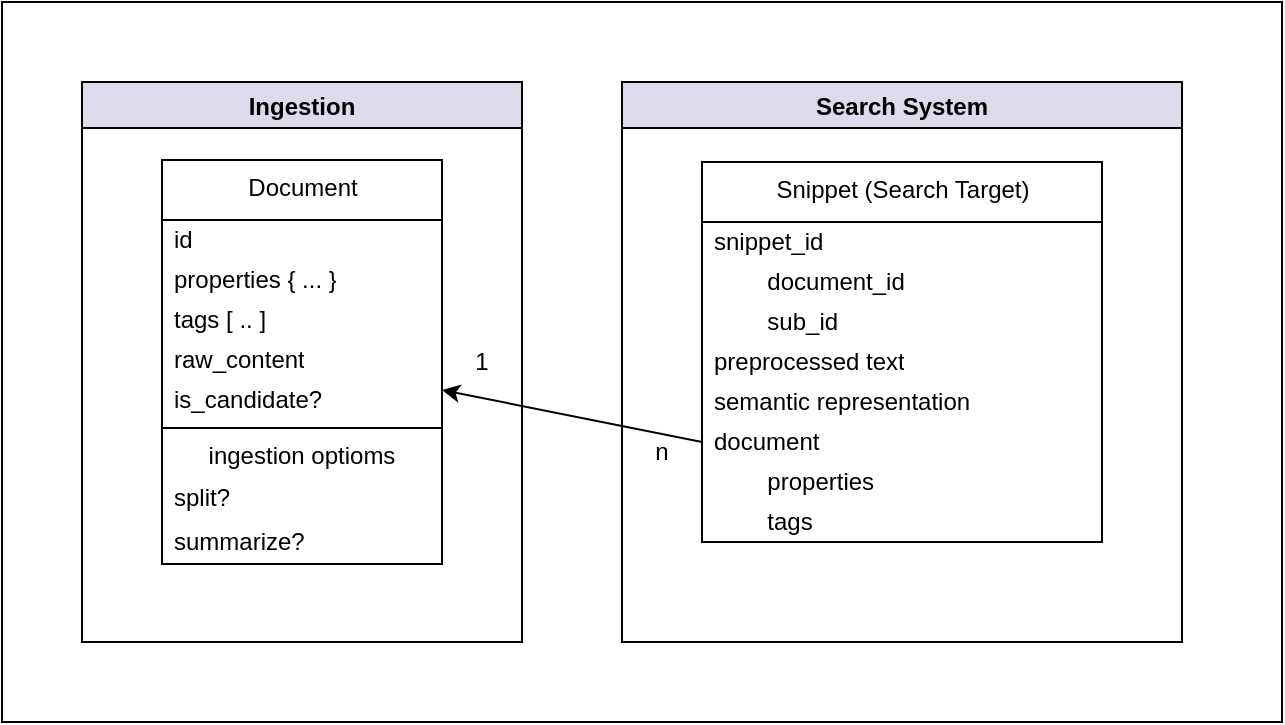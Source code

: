 <mxfile version="20.0.4" type="device"><diagram id="rfmDTC254pSMO_A6IZfT" name="Page-1"><mxGraphModel dx="1422" dy="914" grid="1" gridSize="10" guides="1" tooltips="1" connect="1" arrows="1" fold="1" page="1" pageScale="1" pageWidth="827" pageHeight="1169" math="0" shadow="0"><root><mxCell id="0"/><mxCell id="1" parent="0"/><mxCell id="_jKj5al27ZXK6qsCeynL-25" value="" style="rounded=0;whiteSpace=wrap;html=1;" vertex="1" parent="1"><mxGeometry width="640" height="360" as="geometry"/></mxCell><mxCell id="_jKj5al27ZXK6qsCeynL-2" value="Search System" style="swimlane;fontColor=#000000;fillColor=#DDDBEA;" vertex="1" parent="1"><mxGeometry x="310" y="40" width="280" height="280" as="geometry"><mxRectangle x="360" y="450" width="150" height="30" as="alternateBounds"/></mxGeometry></mxCell><mxCell id="_jKj5al27ZXK6qsCeynL-3" value="Snippet (Search Target)" style="swimlane;fontStyle=0;align=center;verticalAlign=top;childLayout=stackLayout;horizontal=1;startSize=30;horizontalStack=0;resizeParent=1;resizeParentMax=0;resizeLast=0;collapsible=0;marginBottom=0;html=1;" vertex="1" parent="_jKj5al27ZXK6qsCeynL-2"><mxGeometry x="40" y="40" width="200" height="190" as="geometry"/></mxCell><mxCell id="_jKj5al27ZXK6qsCeynL-4" value="snippet_id" style="text;html=1;strokeColor=none;fillColor=none;align=left;verticalAlign=middle;spacingLeft=4;spacingRight=4;overflow=hidden;rotatable=0;points=[[0,0.5],[1,0.5]];portConstraint=eastwest;" vertex="1" parent="_jKj5al27ZXK6qsCeynL-3"><mxGeometry y="30" width="200" height="20" as="geometry"/></mxCell><mxCell id="_jKj5al27ZXK6qsCeynL-5" value="&lt;span style=&quot;white-space: pre;&quot;&gt;&#9;&lt;/span&gt;document_id" style="text;html=1;strokeColor=none;fillColor=none;align=left;verticalAlign=middle;spacingLeft=4;spacingRight=4;overflow=hidden;rotatable=0;points=[[0,0.5],[1,0.5]];portConstraint=eastwest;" vertex="1" parent="_jKj5al27ZXK6qsCeynL-3"><mxGeometry y="50" width="200" height="20" as="geometry"/></mxCell><mxCell id="_jKj5al27ZXK6qsCeynL-6" value="&lt;span style=&quot;white-space: pre;&quot;&gt;&#9;&lt;/span&gt;sub_id" style="text;html=1;strokeColor=none;fillColor=none;align=left;verticalAlign=middle;spacingLeft=4;spacingRight=4;overflow=hidden;rotatable=0;points=[[0,0.5],[1,0.5]];portConstraint=eastwest;" vertex="1" parent="_jKj5al27ZXK6qsCeynL-3"><mxGeometry y="70" width="200" height="20" as="geometry"/></mxCell><mxCell id="_jKj5al27ZXK6qsCeynL-7" value="preprocessed text" style="text;html=1;strokeColor=none;fillColor=none;align=left;verticalAlign=middle;spacingLeft=4;spacingRight=4;overflow=hidden;rotatable=0;points=[[0,0.5],[1,0.5]];portConstraint=eastwest;" vertex="1" parent="_jKj5al27ZXK6qsCeynL-3"><mxGeometry y="90" width="200" height="20" as="geometry"/></mxCell><mxCell id="_jKj5al27ZXK6qsCeynL-31" value="semantic representation" style="text;html=1;strokeColor=none;fillColor=none;align=left;verticalAlign=middle;spacingLeft=4;spacingRight=4;overflow=hidden;rotatable=0;points=[[0,0.5],[1,0.5]];portConstraint=eastwest;" vertex="1" parent="_jKj5al27ZXK6qsCeynL-3"><mxGeometry y="110" width="200" height="20" as="geometry"/></mxCell><mxCell id="_jKj5al27ZXK6qsCeynL-8" value="&lt;font color=&quot;#000000&quot;&gt;document&lt;br&gt;&lt;/font&gt;" style="text;html=1;strokeColor=none;fillColor=none;align=left;verticalAlign=middle;spacingLeft=4;spacingRight=4;overflow=hidden;rotatable=0;points=[[0,0.5],[1,0.5]];portConstraint=eastwest;fontColor=#808080;" vertex="1" parent="_jKj5al27ZXK6qsCeynL-3"><mxGeometry y="130" width="200" height="20" as="geometry"/></mxCell><mxCell id="_jKj5al27ZXK6qsCeynL-9" value="&lt;span style=&quot;white-space: pre;&quot;&gt;&#9;&lt;/span&gt;properties" style="text;html=1;strokeColor=none;fillColor=none;align=left;verticalAlign=middle;spacingLeft=4;spacingRight=4;overflow=hidden;rotatable=0;points=[[0,0.5],[1,0.5]];portConstraint=eastwest;" vertex="1" parent="_jKj5al27ZXK6qsCeynL-3"><mxGeometry y="150" width="200" height="20" as="geometry"/></mxCell><mxCell id="_jKj5al27ZXK6qsCeynL-10" value="&lt;span style=&quot;white-space: pre;&quot;&gt;&#9;&lt;/span&gt;tags" style="text;html=1;strokeColor=none;fillColor=none;align=left;verticalAlign=middle;spacingLeft=4;spacingRight=4;overflow=hidden;rotatable=0;points=[[0,0.5],[1,0.5]];portConstraint=eastwest;" vertex="1" parent="_jKj5al27ZXK6qsCeynL-3"><mxGeometry y="170" width="200" height="20" as="geometry"/></mxCell><mxCell id="_jKj5al27ZXK6qsCeynL-11" value="n" style="text;html=1;strokeColor=none;fillColor=none;align=center;verticalAlign=middle;whiteSpace=wrap;rounded=0;fontColor=#000000;" vertex="1" parent="_jKj5al27ZXK6qsCeynL-2"><mxGeometry x="10" y="180" width="20" height="10" as="geometry"/></mxCell><mxCell id="_jKj5al27ZXK6qsCeynL-12" value="Ingestion" style="swimlane;fontColor=#000000;startSize=23;fillColor=#DDDBEA;" vertex="1" parent="1"><mxGeometry x="40" y="40" width="220" height="280" as="geometry"/></mxCell><mxCell id="_jKj5al27ZXK6qsCeynL-13" value="Document" style="swimlane;fontStyle=0;align=center;verticalAlign=top;childLayout=stackLayout;horizontal=1;startSize=30;horizontalStack=0;resizeParent=1;resizeParentMax=0;resizeLast=0;collapsible=0;marginBottom=0;html=1;" vertex="1" parent="_jKj5al27ZXK6qsCeynL-12"><mxGeometry x="40" y="39" width="140" height="202" as="geometry"/></mxCell><mxCell id="_jKj5al27ZXK6qsCeynL-14" value="id" style="text;html=1;strokeColor=none;fillColor=none;align=left;verticalAlign=middle;spacingLeft=4;spacingRight=4;overflow=hidden;rotatable=0;points=[[0,0.5],[1,0.5]];portConstraint=eastwest;" vertex="1" parent="_jKj5al27ZXK6qsCeynL-13"><mxGeometry y="30" width="140" height="20" as="geometry"/></mxCell><mxCell id="_jKj5al27ZXK6qsCeynL-15" value="properties { ... }" style="text;html=1;strokeColor=none;fillColor=none;align=left;verticalAlign=middle;spacingLeft=4;spacingRight=4;overflow=hidden;rotatable=0;points=[[0,0.5],[1,0.5]];portConstraint=eastwest;" vertex="1" parent="_jKj5al27ZXK6qsCeynL-13"><mxGeometry y="50" width="140" height="20" as="geometry"/></mxCell><mxCell id="_jKj5al27ZXK6qsCeynL-16" value="&lt;font color=&quot;#000000&quot;&gt;tags&lt;/font&gt; &lt;font color=&quot;#000000&quot;&gt;[ .. ]&lt;/font&gt;" style="text;html=1;strokeColor=none;fillColor=none;align=left;verticalAlign=middle;spacingLeft=4;spacingRight=4;overflow=hidden;rotatable=0;points=[[0,0.5],[1,0.5]];portConstraint=eastwest;fontColor=#808080;" vertex="1" parent="_jKj5al27ZXK6qsCeynL-13"><mxGeometry y="70" width="140" height="20" as="geometry"/></mxCell><mxCell id="_jKj5al27ZXK6qsCeynL-17" value="raw_content" style="text;html=1;strokeColor=none;fillColor=none;align=left;verticalAlign=middle;spacingLeft=4;spacingRight=4;overflow=hidden;rotatable=0;points=[[0,0.5],[1,0.5]];portConstraint=eastwest;" vertex="1" parent="_jKj5al27ZXK6qsCeynL-13"><mxGeometry y="90" width="140" height="20" as="geometry"/></mxCell><mxCell id="_jKj5al27ZXK6qsCeynL-18" value="is_candidate?" style="text;html=1;strokeColor=none;fillColor=none;align=left;verticalAlign=middle;spacingLeft=4;spacingRight=4;overflow=hidden;rotatable=0;points=[[0,0.5],[1,0.5]];portConstraint=eastwest;" vertex="1" parent="_jKj5al27ZXK6qsCeynL-13"><mxGeometry y="110" width="140" height="20" as="geometry"/></mxCell><mxCell id="_jKj5al27ZXK6qsCeynL-19" value="" style="line;strokeWidth=1;fillColor=none;align=left;verticalAlign=middle;spacingTop=-1;spacingLeft=3;spacingRight=3;rotatable=0;labelPosition=right;points=[];portConstraint=eastwest;" vertex="1" parent="_jKj5al27ZXK6qsCeynL-13"><mxGeometry y="130" width="140" height="8" as="geometry"/></mxCell><mxCell id="_jKj5al27ZXK6qsCeynL-20" value="ingestion optioms" style="text;html=1;strokeColor=none;fillColor=none;align=center;verticalAlign=middle;spacingLeft=4;spacingRight=4;overflow=hidden;rotatable=0;points=[[0,0.5],[1,0.5]];portConstraint=eastwest;" vertex="1" parent="_jKj5al27ZXK6qsCeynL-13"><mxGeometry y="138" width="140" height="20" as="geometry"/></mxCell><mxCell id="_jKj5al27ZXK6qsCeynL-21" value="&lt;div&gt;split?&lt;/div&gt;" style="text;html=1;strokeColor=none;fillColor=none;align=left;verticalAlign=middle;spacingLeft=4;spacingRight=4;overflow=hidden;rotatable=0;points=[[0,0.5],[1,0.5]];portConstraint=eastwest;" vertex="1" parent="_jKj5al27ZXK6qsCeynL-13"><mxGeometry y="158" width="140" height="22" as="geometry"/></mxCell><mxCell id="_jKj5al27ZXK6qsCeynL-22" value="summarize?" style="text;html=1;strokeColor=none;fillColor=none;align=left;verticalAlign=middle;spacingLeft=4;spacingRight=4;overflow=hidden;rotatable=0;points=[[0,0.5],[1,0.5]];portConstraint=eastwest;" vertex="1" parent="_jKj5al27ZXK6qsCeynL-13"><mxGeometry y="180" width="140" height="22" as="geometry"/></mxCell><mxCell id="_jKj5al27ZXK6qsCeynL-23" value="1" style="text;html=1;strokeColor=none;fillColor=none;align=center;verticalAlign=middle;whiteSpace=wrap;rounded=0;fontColor=#000000;" vertex="1" parent="_jKj5al27ZXK6qsCeynL-12"><mxGeometry x="190" y="135" width="20" height="10" as="geometry"/></mxCell><mxCell id="_jKj5al27ZXK6qsCeynL-28" value="" style="endArrow=classic;html=1;rounded=0;exitX=0;exitY=0.5;exitDx=0;exitDy=0;" edge="1" parent="1" source="_jKj5al27ZXK6qsCeynL-8" target="_jKj5al27ZXK6qsCeynL-13"><mxGeometry width="50" height="50" relative="1" as="geometry"><mxPoint x="330" y="460" as="sourcePoint"/><mxPoint x="380" y="410" as="targetPoint"/><Array as="points"/></mxGeometry></mxCell></root></mxGraphModel></diagram></mxfile>